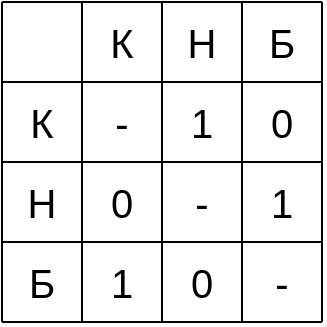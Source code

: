 <mxfile version="16.5.1" type="device"><diagram id="_ZPHiLM96PfxWwiUm80g" name="Страница 1"><mxGraphModel dx="782" dy="539" grid="1" gridSize="10" guides="1" tooltips="1" connect="1" arrows="1" fold="1" page="1" pageScale="1" pageWidth="827" pageHeight="1169" math="0" shadow="0"><root><mxCell id="0"/><mxCell id="1" parent="0"/><mxCell id="ORM3AhtnM7QEAY2f80Cj-1" value="" style="endArrow=none;html=1;rounded=0;" edge="1" parent="1"><mxGeometry width="50" height="50" relative="1" as="geometry"><mxPoint x="360" y="320" as="sourcePoint"/><mxPoint x="360" y="160" as="targetPoint"/></mxGeometry></mxCell><mxCell id="ORM3AhtnM7QEAY2f80Cj-2" value="" style="endArrow=none;html=1;rounded=0;" edge="1" parent="1"><mxGeometry width="50" height="50" relative="1" as="geometry"><mxPoint x="480" y="200" as="sourcePoint"/><mxPoint x="320" y="200" as="targetPoint"/></mxGeometry></mxCell><mxCell id="ORM3AhtnM7QEAY2f80Cj-3" value="" style="endArrow=none;html=1;rounded=0;" edge="1" parent="1"><mxGeometry width="50" height="50" relative="1" as="geometry"><mxPoint x="400" y="320" as="sourcePoint"/><mxPoint x="400" y="160" as="targetPoint"/></mxGeometry></mxCell><mxCell id="ORM3AhtnM7QEAY2f80Cj-4" value="" style="endArrow=none;html=1;rounded=0;" edge="1" parent="1"><mxGeometry width="50" height="50" relative="1" as="geometry"><mxPoint x="440" y="320" as="sourcePoint"/><mxPoint x="440" y="160" as="targetPoint"/></mxGeometry></mxCell><mxCell id="ORM3AhtnM7QEAY2f80Cj-5" value="" style="endArrow=none;html=1;rounded=0;" edge="1" parent="1"><mxGeometry width="50" height="50" relative="1" as="geometry"><mxPoint x="480" y="320" as="sourcePoint"/><mxPoint x="480" y="160" as="targetPoint"/></mxGeometry></mxCell><mxCell id="ORM3AhtnM7QEAY2f80Cj-6" value="" style="endArrow=none;html=1;rounded=0;" edge="1" parent="1"><mxGeometry width="50" height="50" relative="1" as="geometry"><mxPoint x="320" y="320" as="sourcePoint"/><mxPoint x="320" y="160" as="targetPoint"/></mxGeometry></mxCell><mxCell id="ORM3AhtnM7QEAY2f80Cj-8" value="" style="endArrow=none;html=1;rounded=0;" edge="1" parent="1"><mxGeometry width="50" height="50" relative="1" as="geometry"><mxPoint x="480" y="160" as="sourcePoint"/><mxPoint x="320" y="160" as="targetPoint"/></mxGeometry></mxCell><mxCell id="ORM3AhtnM7QEAY2f80Cj-9" value="" style="endArrow=none;html=1;rounded=0;" edge="1" parent="1"><mxGeometry width="50" height="50" relative="1" as="geometry"><mxPoint x="480" y="240" as="sourcePoint"/><mxPoint x="320" y="240" as="targetPoint"/></mxGeometry></mxCell><mxCell id="ORM3AhtnM7QEAY2f80Cj-10" value="" style="endArrow=none;html=1;rounded=0;" edge="1" parent="1"><mxGeometry width="50" height="50" relative="1" as="geometry"><mxPoint x="480" y="280" as="sourcePoint"/><mxPoint x="320" y="280" as="targetPoint"/></mxGeometry></mxCell><mxCell id="ORM3AhtnM7QEAY2f80Cj-11" value="" style="endArrow=none;html=1;rounded=0;" edge="1" parent="1"><mxGeometry width="50" height="50" relative="1" as="geometry"><mxPoint x="480" y="320" as="sourcePoint"/><mxPoint x="320" y="320" as="targetPoint"/></mxGeometry></mxCell><mxCell id="ORM3AhtnM7QEAY2f80Cj-12" value="&lt;span style=&quot;font-size: 20px&quot;&gt;К&lt;/span&gt;" style="text;html=1;strokeColor=none;fillColor=none;align=center;verticalAlign=middle;whiteSpace=wrap;rounded=0;" vertex="1" parent="1"><mxGeometry x="360" y="160" width="40" height="40" as="geometry"/></mxCell><mxCell id="ORM3AhtnM7QEAY2f80Cj-13" value="&lt;font style=&quot;font-size: 20px&quot;&gt;К&lt;/font&gt;" style="text;html=1;strokeColor=none;fillColor=none;align=center;verticalAlign=middle;whiteSpace=wrap;rounded=0;" vertex="1" parent="1"><mxGeometry x="320" y="200" width="40" height="40" as="geometry"/></mxCell><mxCell id="ORM3AhtnM7QEAY2f80Cj-14" value="&lt;span style=&quot;font-size: 20px&quot;&gt;Н&lt;/span&gt;" style="text;html=1;strokeColor=none;fillColor=none;align=center;verticalAlign=middle;whiteSpace=wrap;rounded=0;" vertex="1" parent="1"><mxGeometry x="400" y="160" width="40" height="40" as="geometry"/></mxCell><mxCell id="ORM3AhtnM7QEAY2f80Cj-15" value="&lt;span style=&quot;font-size: 20px&quot;&gt;Н&lt;/span&gt;" style="text;html=1;strokeColor=none;fillColor=none;align=center;verticalAlign=middle;whiteSpace=wrap;rounded=0;" vertex="1" parent="1"><mxGeometry x="320" y="240" width="40" height="40" as="geometry"/></mxCell><mxCell id="ORM3AhtnM7QEAY2f80Cj-16" value="&lt;span style=&quot;font-size: 20px&quot;&gt;Б&lt;/span&gt;" style="text;html=1;strokeColor=none;fillColor=none;align=center;verticalAlign=middle;whiteSpace=wrap;rounded=0;" vertex="1" parent="1"><mxGeometry x="440" y="160" width="40" height="40" as="geometry"/></mxCell><mxCell id="ORM3AhtnM7QEAY2f80Cj-17" value="&lt;span style=&quot;font-size: 20px&quot;&gt;Б&lt;/span&gt;" style="text;html=1;strokeColor=none;fillColor=none;align=center;verticalAlign=middle;whiteSpace=wrap;rounded=0;" vertex="1" parent="1"><mxGeometry x="320" y="280" width="40" height="40" as="geometry"/></mxCell><mxCell id="ORM3AhtnM7QEAY2f80Cj-18" value="&lt;span style=&quot;font-size: 20px&quot;&gt;-&lt;/span&gt;" style="text;html=1;strokeColor=none;fillColor=none;align=center;verticalAlign=middle;whiteSpace=wrap;rounded=0;" vertex="1" parent="1"><mxGeometry x="360" y="200" width="40" height="40" as="geometry"/></mxCell><mxCell id="ORM3AhtnM7QEAY2f80Cj-19" value="&lt;span style=&quot;font-size: 20px&quot;&gt;-&lt;/span&gt;" style="text;html=1;strokeColor=none;fillColor=none;align=center;verticalAlign=middle;whiteSpace=wrap;rounded=0;" vertex="1" parent="1"><mxGeometry x="400" y="240" width="40" height="40" as="geometry"/></mxCell><mxCell id="ORM3AhtnM7QEAY2f80Cj-20" value="&lt;span style=&quot;font-size: 20px&quot;&gt;-&lt;/span&gt;" style="text;html=1;strokeColor=none;fillColor=none;align=center;verticalAlign=middle;whiteSpace=wrap;rounded=0;" vertex="1" parent="1"><mxGeometry x="440" y="280" width="40" height="40" as="geometry"/></mxCell><mxCell id="ORM3AhtnM7QEAY2f80Cj-21" value="&lt;span style=&quot;font-size: 20px&quot;&gt;1&lt;/span&gt;" style="text;html=1;strokeColor=none;fillColor=none;align=center;verticalAlign=middle;whiteSpace=wrap;rounded=0;" vertex="1" parent="1"><mxGeometry x="400" y="200" width="40" height="40" as="geometry"/></mxCell><mxCell id="ORM3AhtnM7QEAY2f80Cj-22" value="&lt;span style=&quot;font-size: 20px&quot;&gt;1&lt;/span&gt;" style="text;html=1;strokeColor=none;fillColor=none;align=center;verticalAlign=middle;whiteSpace=wrap;rounded=0;" vertex="1" parent="1"><mxGeometry x="440" y="240" width="40" height="40" as="geometry"/></mxCell><mxCell id="ORM3AhtnM7QEAY2f80Cj-23" value="&lt;span style=&quot;font-size: 20px&quot;&gt;1&lt;/span&gt;" style="text;html=1;strokeColor=none;fillColor=none;align=center;verticalAlign=middle;whiteSpace=wrap;rounded=0;" vertex="1" parent="1"><mxGeometry x="360" y="280" width="40" height="40" as="geometry"/></mxCell><mxCell id="ORM3AhtnM7QEAY2f80Cj-24" value="&lt;span style=&quot;font-size: 20px&quot;&gt;0&lt;/span&gt;" style="text;html=1;strokeColor=none;fillColor=none;align=center;verticalAlign=middle;whiteSpace=wrap;rounded=0;" vertex="1" parent="1"><mxGeometry x="440" y="200" width="40" height="40" as="geometry"/></mxCell><mxCell id="ORM3AhtnM7QEAY2f80Cj-26" value="&lt;span style=&quot;font-size: 20px&quot;&gt;0&lt;/span&gt;" style="text;html=1;strokeColor=none;fillColor=none;align=center;verticalAlign=middle;whiteSpace=wrap;rounded=0;" vertex="1" parent="1"><mxGeometry x="360" y="240" width="40" height="40" as="geometry"/></mxCell><mxCell id="ORM3AhtnM7QEAY2f80Cj-27" value="&lt;span style=&quot;font-size: 20px&quot;&gt;0&lt;/span&gt;" style="text;html=1;strokeColor=none;fillColor=none;align=center;verticalAlign=middle;whiteSpace=wrap;rounded=0;" vertex="1" parent="1"><mxGeometry x="400" y="280" width="40" height="40" as="geometry"/></mxCell></root></mxGraphModel></diagram></mxfile>